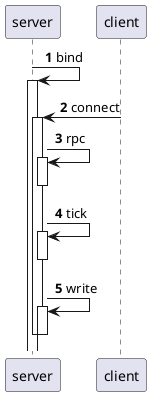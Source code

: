 @startuml server

autonumber

participant server
participant client

server -> server: bind

activate server

client -> server: connect
activate server

server -> server: rpc
activate server
deactivate server

server -> server: tick
activate server
deactivate server

server -> server: write
activate server
deactivate server

deactivate server

@enduml